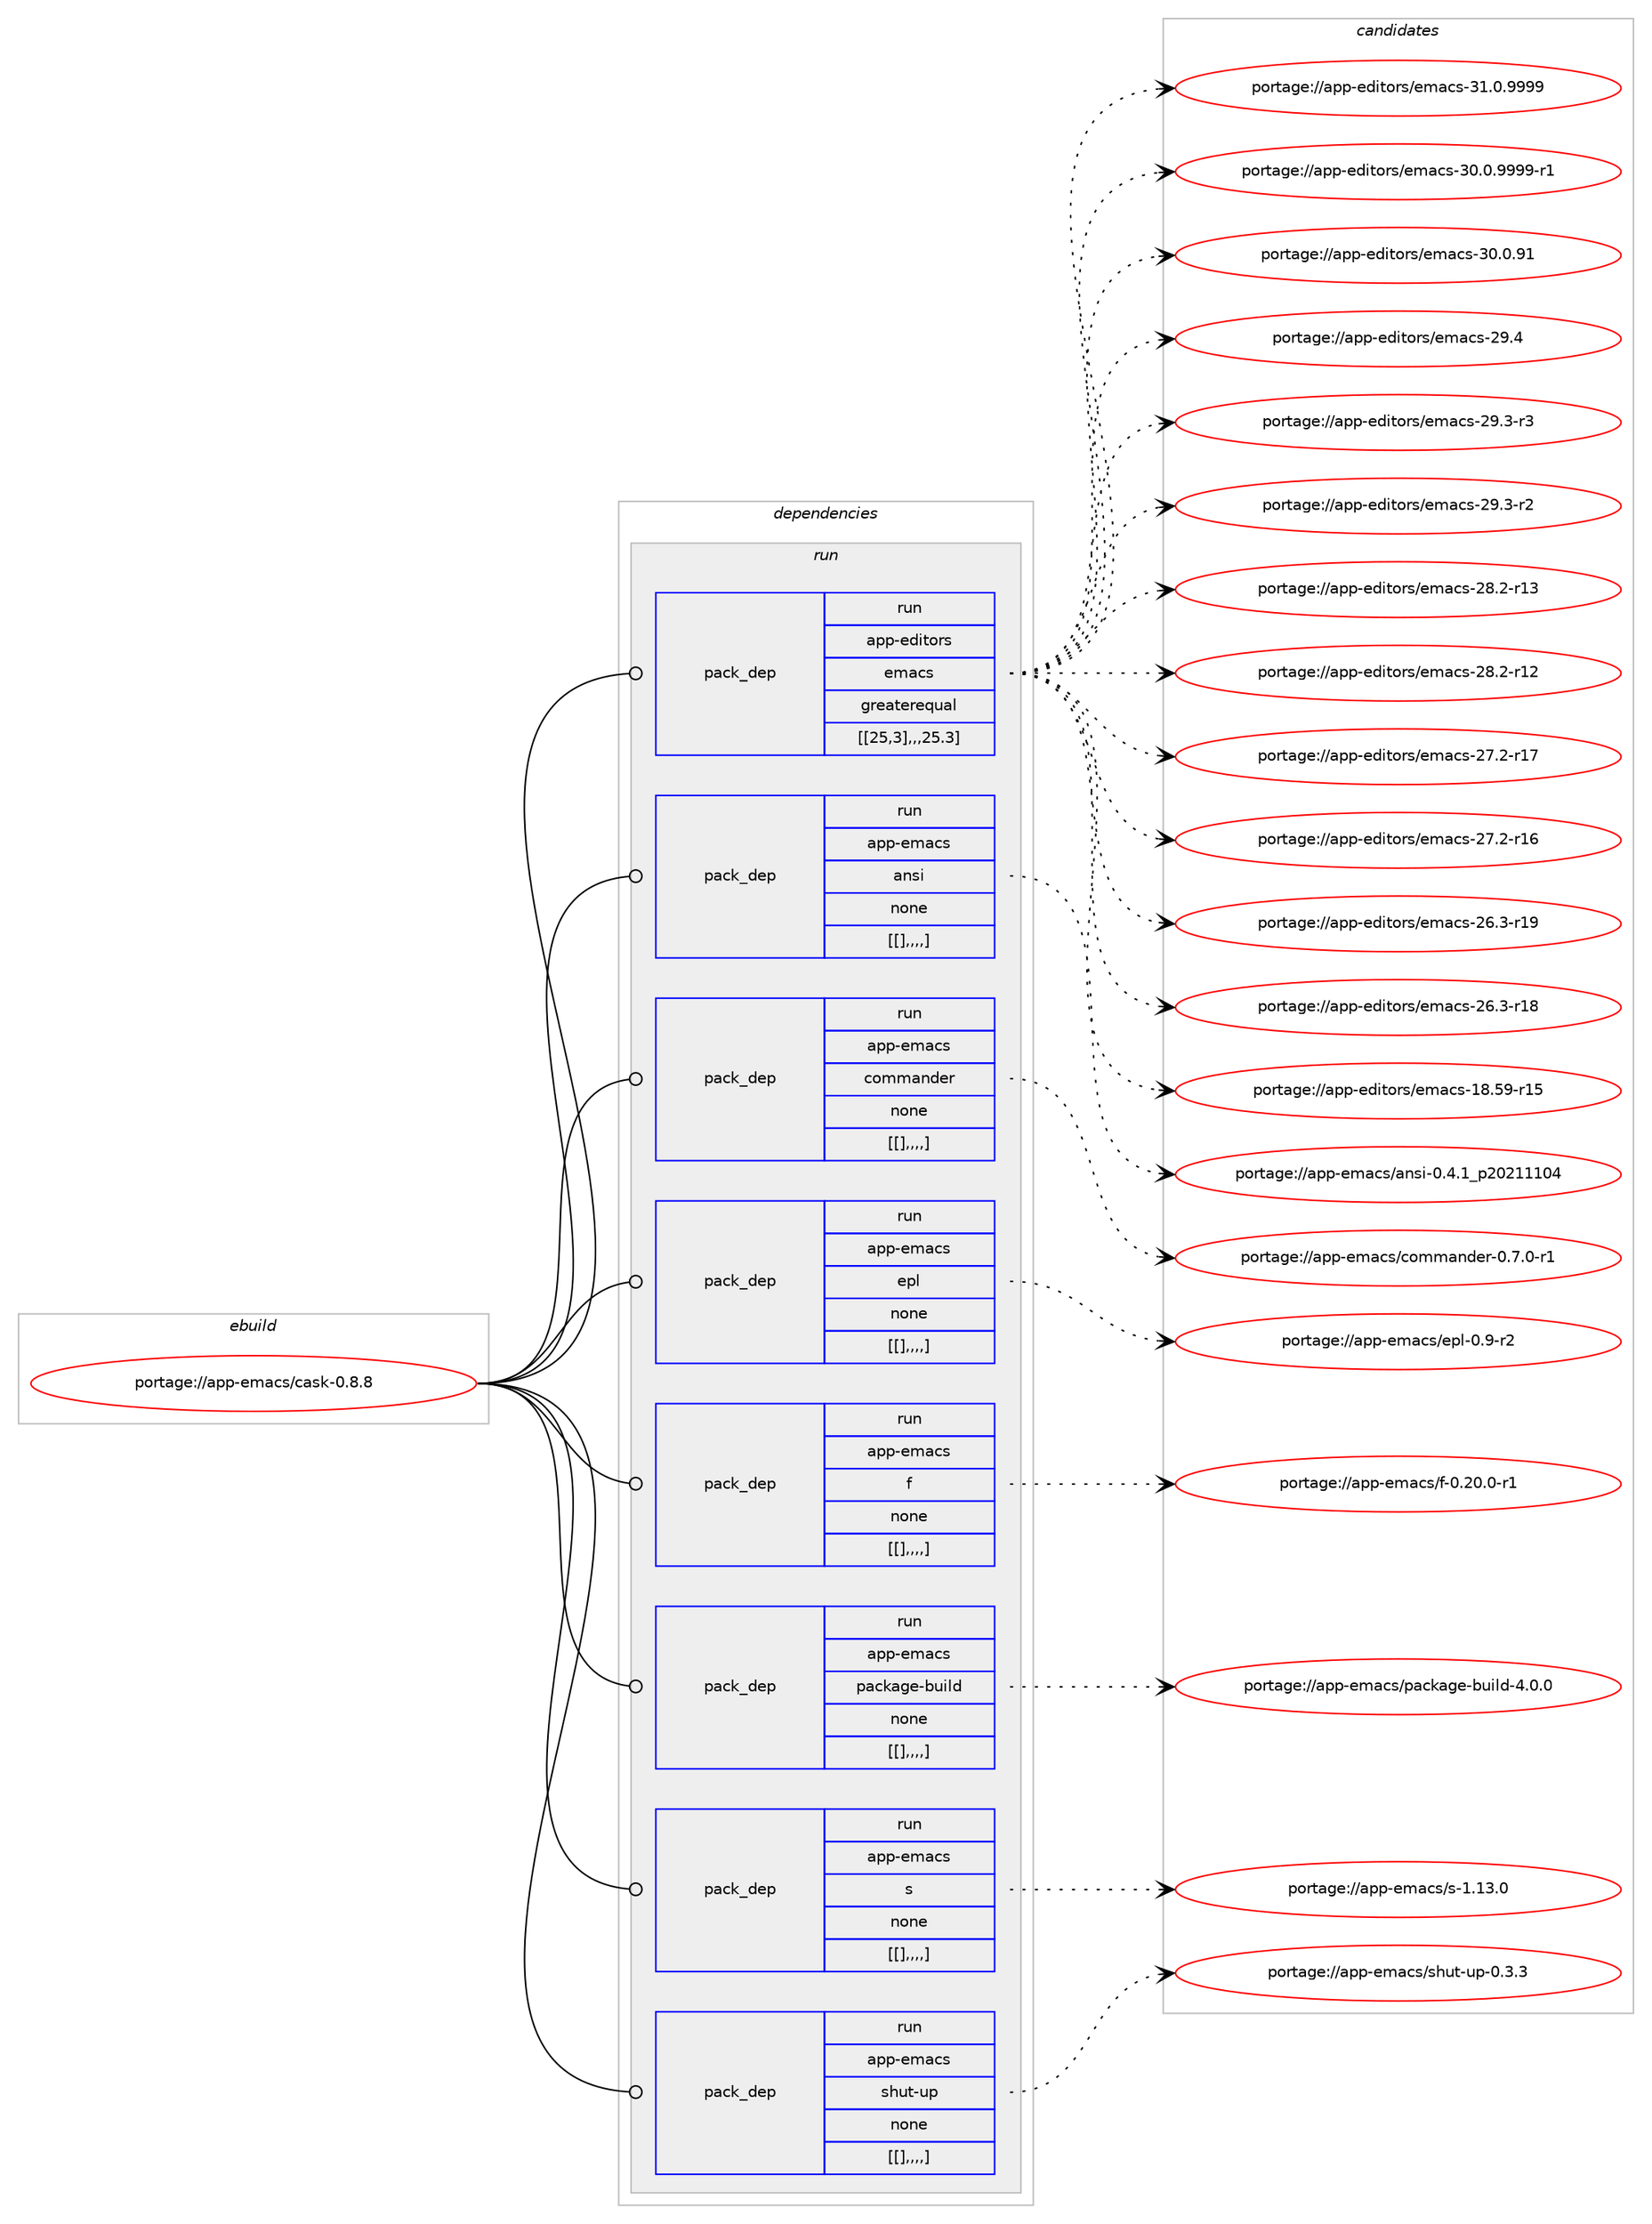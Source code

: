digraph prolog {

# *************
# Graph options
# *************

newrank=true;
concentrate=true;
compound=true;
graph [rankdir=LR,fontname=Helvetica,fontsize=10,ranksep=1.5];#, ranksep=2.5, nodesep=0.2];
edge  [arrowhead=vee];
node  [fontname=Helvetica,fontsize=10];

# **********
# The ebuild
# **********

subgraph cluster_leftcol {
color=gray;
label=<<i>ebuild</i>>;
id [label="portage://app-emacs/cask-0.8.8", color=red, width=4, href="../app-emacs/cask-0.8.8.svg"];
}

# ****************
# The dependencies
# ****************

subgraph cluster_midcol {
color=gray;
label=<<i>dependencies</i>>;
subgraph cluster_compile {
fillcolor="#eeeeee";
style=filled;
label=<<i>compile</i>>;
}
subgraph cluster_compileandrun {
fillcolor="#eeeeee";
style=filled;
label=<<i>compile and run</i>>;
}
subgraph cluster_run {
fillcolor="#eeeeee";
style=filled;
label=<<i>run</i>>;
subgraph pack16182 {
dependency22694 [label=<<TABLE BORDER="0" CELLBORDER="1" CELLSPACING="0" CELLPADDING="4" WIDTH="220"><TR><TD ROWSPAN="6" CELLPADDING="30">pack_dep</TD></TR><TR><TD WIDTH="110">run</TD></TR><TR><TD>app-editors</TD></TR><TR><TD>emacs</TD></TR><TR><TD>greaterequal</TD></TR><TR><TD>[[25,3],,,25.3]</TD></TR></TABLE>>, shape=none, color=blue];
}
id:e -> dependency22694:w [weight=20,style="solid",arrowhead="odot"];
subgraph pack16183 {
dependency22695 [label=<<TABLE BORDER="0" CELLBORDER="1" CELLSPACING="0" CELLPADDING="4" WIDTH="220"><TR><TD ROWSPAN="6" CELLPADDING="30">pack_dep</TD></TR><TR><TD WIDTH="110">run</TD></TR><TR><TD>app-emacs</TD></TR><TR><TD>ansi</TD></TR><TR><TD>none</TD></TR><TR><TD>[[],,,,]</TD></TR></TABLE>>, shape=none, color=blue];
}
id:e -> dependency22695:w [weight=20,style="solid",arrowhead="odot"];
subgraph pack16184 {
dependency22696 [label=<<TABLE BORDER="0" CELLBORDER="1" CELLSPACING="0" CELLPADDING="4" WIDTH="220"><TR><TD ROWSPAN="6" CELLPADDING="30">pack_dep</TD></TR><TR><TD WIDTH="110">run</TD></TR><TR><TD>app-emacs</TD></TR><TR><TD>commander</TD></TR><TR><TD>none</TD></TR><TR><TD>[[],,,,]</TD></TR></TABLE>>, shape=none, color=blue];
}
id:e -> dependency22696:w [weight=20,style="solid",arrowhead="odot"];
subgraph pack16185 {
dependency22697 [label=<<TABLE BORDER="0" CELLBORDER="1" CELLSPACING="0" CELLPADDING="4" WIDTH="220"><TR><TD ROWSPAN="6" CELLPADDING="30">pack_dep</TD></TR><TR><TD WIDTH="110">run</TD></TR><TR><TD>app-emacs</TD></TR><TR><TD>epl</TD></TR><TR><TD>none</TD></TR><TR><TD>[[],,,,]</TD></TR></TABLE>>, shape=none, color=blue];
}
id:e -> dependency22697:w [weight=20,style="solid",arrowhead="odot"];
subgraph pack16186 {
dependency22698 [label=<<TABLE BORDER="0" CELLBORDER="1" CELLSPACING="0" CELLPADDING="4" WIDTH="220"><TR><TD ROWSPAN="6" CELLPADDING="30">pack_dep</TD></TR><TR><TD WIDTH="110">run</TD></TR><TR><TD>app-emacs</TD></TR><TR><TD>f</TD></TR><TR><TD>none</TD></TR><TR><TD>[[],,,,]</TD></TR></TABLE>>, shape=none, color=blue];
}
id:e -> dependency22698:w [weight=20,style="solid",arrowhead="odot"];
subgraph pack16187 {
dependency22699 [label=<<TABLE BORDER="0" CELLBORDER="1" CELLSPACING="0" CELLPADDING="4" WIDTH="220"><TR><TD ROWSPAN="6" CELLPADDING="30">pack_dep</TD></TR><TR><TD WIDTH="110">run</TD></TR><TR><TD>app-emacs</TD></TR><TR><TD>package-build</TD></TR><TR><TD>none</TD></TR><TR><TD>[[],,,,]</TD></TR></TABLE>>, shape=none, color=blue];
}
id:e -> dependency22699:w [weight=20,style="solid",arrowhead="odot"];
subgraph pack16188 {
dependency22700 [label=<<TABLE BORDER="0" CELLBORDER="1" CELLSPACING="0" CELLPADDING="4" WIDTH="220"><TR><TD ROWSPAN="6" CELLPADDING="30">pack_dep</TD></TR><TR><TD WIDTH="110">run</TD></TR><TR><TD>app-emacs</TD></TR><TR><TD>s</TD></TR><TR><TD>none</TD></TR><TR><TD>[[],,,,]</TD></TR></TABLE>>, shape=none, color=blue];
}
id:e -> dependency22700:w [weight=20,style="solid",arrowhead="odot"];
subgraph pack16189 {
dependency22701 [label=<<TABLE BORDER="0" CELLBORDER="1" CELLSPACING="0" CELLPADDING="4" WIDTH="220"><TR><TD ROWSPAN="6" CELLPADDING="30">pack_dep</TD></TR><TR><TD WIDTH="110">run</TD></TR><TR><TD>app-emacs</TD></TR><TR><TD>shut-up</TD></TR><TR><TD>none</TD></TR><TR><TD>[[],,,,]</TD></TR></TABLE>>, shape=none, color=blue];
}
id:e -> dependency22701:w [weight=20,style="solid",arrowhead="odot"];
}
}

# **************
# The candidates
# **************

subgraph cluster_choices {
rank=same;
color=gray;
label=<<i>candidates</i>>;

subgraph choice16182 {
color=black;
nodesep=1;
choice971121124510110010511611111411547101109979911545514946484657575757 [label="portage://app-editors/emacs-31.0.9999", color=red, width=4,href="../app-editors/emacs-31.0.9999.svg"];
choice9711211245101100105116111114115471011099799115455148464846575757574511449 [label="portage://app-editors/emacs-30.0.9999-r1", color=red, width=4,href="../app-editors/emacs-30.0.9999-r1.svg"];
choice97112112451011001051161111141154710110997991154551484648465749 [label="portage://app-editors/emacs-30.0.91", color=red, width=4,href="../app-editors/emacs-30.0.91.svg"];
choice97112112451011001051161111141154710110997991154550574652 [label="portage://app-editors/emacs-29.4", color=red, width=4,href="../app-editors/emacs-29.4.svg"];
choice971121124510110010511611111411547101109979911545505746514511451 [label="portage://app-editors/emacs-29.3-r3", color=red, width=4,href="../app-editors/emacs-29.3-r3.svg"];
choice971121124510110010511611111411547101109979911545505746514511450 [label="portage://app-editors/emacs-29.3-r2", color=red, width=4,href="../app-editors/emacs-29.3-r2.svg"];
choice97112112451011001051161111141154710110997991154550564650451144951 [label="portage://app-editors/emacs-28.2-r13", color=red, width=4,href="../app-editors/emacs-28.2-r13.svg"];
choice97112112451011001051161111141154710110997991154550564650451144950 [label="portage://app-editors/emacs-28.2-r12", color=red, width=4,href="../app-editors/emacs-28.2-r12.svg"];
choice97112112451011001051161111141154710110997991154550554650451144955 [label="portage://app-editors/emacs-27.2-r17", color=red, width=4,href="../app-editors/emacs-27.2-r17.svg"];
choice97112112451011001051161111141154710110997991154550554650451144954 [label="portage://app-editors/emacs-27.2-r16", color=red, width=4,href="../app-editors/emacs-27.2-r16.svg"];
choice97112112451011001051161111141154710110997991154550544651451144957 [label="portage://app-editors/emacs-26.3-r19", color=red, width=4,href="../app-editors/emacs-26.3-r19.svg"];
choice97112112451011001051161111141154710110997991154550544651451144956 [label="portage://app-editors/emacs-26.3-r18", color=red, width=4,href="../app-editors/emacs-26.3-r18.svg"];
choice9711211245101100105116111114115471011099799115454956465357451144953 [label="portage://app-editors/emacs-18.59-r15", color=red, width=4,href="../app-editors/emacs-18.59-r15.svg"];
dependency22694:e -> choice971121124510110010511611111411547101109979911545514946484657575757:w [style=dotted,weight="100"];
dependency22694:e -> choice9711211245101100105116111114115471011099799115455148464846575757574511449:w [style=dotted,weight="100"];
dependency22694:e -> choice97112112451011001051161111141154710110997991154551484648465749:w [style=dotted,weight="100"];
dependency22694:e -> choice97112112451011001051161111141154710110997991154550574652:w [style=dotted,weight="100"];
dependency22694:e -> choice971121124510110010511611111411547101109979911545505746514511451:w [style=dotted,weight="100"];
dependency22694:e -> choice971121124510110010511611111411547101109979911545505746514511450:w [style=dotted,weight="100"];
dependency22694:e -> choice97112112451011001051161111141154710110997991154550564650451144951:w [style=dotted,weight="100"];
dependency22694:e -> choice97112112451011001051161111141154710110997991154550564650451144950:w [style=dotted,weight="100"];
dependency22694:e -> choice97112112451011001051161111141154710110997991154550554650451144955:w [style=dotted,weight="100"];
dependency22694:e -> choice97112112451011001051161111141154710110997991154550554650451144954:w [style=dotted,weight="100"];
dependency22694:e -> choice97112112451011001051161111141154710110997991154550544651451144957:w [style=dotted,weight="100"];
dependency22694:e -> choice97112112451011001051161111141154710110997991154550544651451144956:w [style=dotted,weight="100"];
dependency22694:e -> choice9711211245101100105116111114115471011099799115454956465357451144953:w [style=dotted,weight="100"];
}
subgraph choice16183 {
color=black;
nodesep=1;
choice971121124510110997991154797110115105454846524649951125048504949494852 [label="portage://app-emacs/ansi-0.4.1_p20211104", color=red, width=4,href="../app-emacs/ansi-0.4.1_p20211104.svg"];
dependency22695:e -> choice971121124510110997991154797110115105454846524649951125048504949494852:w [style=dotted,weight="100"];
}
subgraph choice16184 {
color=black;
nodesep=1;
choice971121124510110997991154799111109109971101001011144548465546484511449 [label="portage://app-emacs/commander-0.7.0-r1", color=red, width=4,href="../app-emacs/commander-0.7.0-r1.svg"];
dependency22696:e -> choice971121124510110997991154799111109109971101001011144548465546484511449:w [style=dotted,weight="100"];
}
subgraph choice16185 {
color=black;
nodesep=1;
choice9711211245101109979911547101112108454846574511450 [label="portage://app-emacs/epl-0.9-r2", color=red, width=4,href="../app-emacs/epl-0.9-r2.svg"];
dependency22697:e -> choice9711211245101109979911547101112108454846574511450:w [style=dotted,weight="100"];
}
subgraph choice16186 {
color=black;
nodesep=1;
choice9711211245101109979911547102454846504846484511449 [label="portage://app-emacs/f-0.20.0-r1", color=red, width=4,href="../app-emacs/f-0.20.0-r1.svg"];
dependency22698:e -> choice9711211245101109979911547102454846504846484511449:w [style=dotted,weight="100"];
}
subgraph choice16187 {
color=black;
nodesep=1;
choice97112112451011099799115471129799107971031014598117105108100455246484648 [label="portage://app-emacs/package-build-4.0.0", color=red, width=4,href="../app-emacs/package-build-4.0.0.svg"];
dependency22699:e -> choice97112112451011099799115471129799107971031014598117105108100455246484648:w [style=dotted,weight="100"];
}
subgraph choice16188 {
color=black;
nodesep=1;
choice971121124510110997991154711545494649514648 [label="portage://app-emacs/s-1.13.0", color=red, width=4,href="../app-emacs/s-1.13.0.svg"];
dependency22700:e -> choice971121124510110997991154711545494649514648:w [style=dotted,weight="100"];
}
subgraph choice16189 {
color=black;
nodesep=1;
choice971121124510110997991154711510411711645117112454846514651 [label="portage://app-emacs/shut-up-0.3.3", color=red, width=4,href="../app-emacs/shut-up-0.3.3.svg"];
dependency22701:e -> choice971121124510110997991154711510411711645117112454846514651:w [style=dotted,weight="100"];
}
}

}

